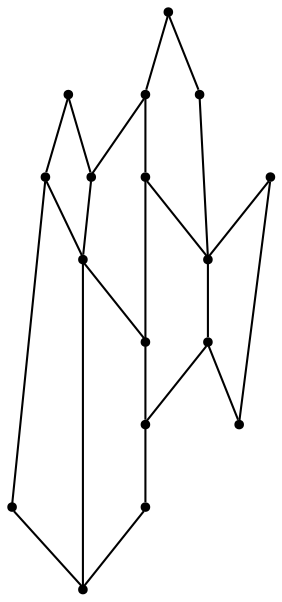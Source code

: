 graph {
  node [shape=point,comment="{\"directed\":false,\"doi\":\"10.1007/978-3-030-04414-5_35\",\"figure\":\"3 (3)\"}"]

  v0 [pos="460.94844177033906,279.62961717304324"]
  v1 [pos="460.94844177033906,363.6421137016071"]
  v2 [pos="460.94844177033906,405.6483619658891"]
  v3 [pos="418.941742273851,321.6358654373252"]
  v4 [pos="418.941742273851,279.62961717304324"]
  v5 [pos="418.941742273851,363.6421137016071"]
  v6 [pos="418.941742273851,405.6483619658891"]
  v7 [pos="376.93504277736287,279.62961717304324"]
  v8 [pos="376.93504277736287,237.6236232593148"]
  v9 [pos="376.9350427773629,405.6483619658891"]
  v10 [pos="376.9350427773629,363.6421137016071"]
  v11 [pos="334.9283432808748,237.6236232593148"]
  v12 [pos="334.9283432808748,321.6358654373252"]
  v13 [pos="334.9283432808748,279.62961717304324"]
  v14 [pos="334.9283432808748,363.6421137016071"]
  v15 [pos="292.9216437843867,279.62961717304324"]
  v16 [pos="292.9216437843867,363.6421137016071"]

  v0 -- v1 [id="-1",pos="460.94844177033906,279.62961717304324 460.94844177033906,363.6421137016071 460.94844177033906,363.6421137016071 460.94844177033906,363.6421137016071"]
  v16 -- v14 [id="-2",pos="292.9216437843867,363.6421137016071 334.9283432808748,363.6421137016071 334.9283432808748,363.6421137016071 334.9283432808748,363.6421137016071"]
  v14 -- v10 [id="-3",pos="334.9283432808748,363.6421137016071 376.9350427773629,363.6421137016071 376.9350427773629,363.6421137016071 376.9350427773629,363.6421137016071"]
  v16 -- v15 [id="-4",pos="292.9216437843867,363.6421137016071 292.9216437843867,279.62961717304324 292.9216437843867,279.62961717304324 292.9216437843867,279.62961717304324"]
  v15 -- v13 [id="-5",pos="292.9216437843867,279.62961717304324 334.9283432808748,279.62961717304324 334.9283432808748,279.62961717304324 334.9283432808748,279.62961717304324"]
  v13 -- v7 [id="-6",pos="334.9283432808748,279.62961717304324 376.93504277736287,279.62961717304324 376.93504277736287,279.62961717304324 376.93504277736287,279.62961717304324"]
  v7 -- v4 [id="-7",pos="376.93504277736287,279.62961717304324 418.941742273851,279.62961717304324 418.941742273851,279.62961717304324 418.941742273851,279.62961717304324"]
  v4 -- v0 [id="-8",pos="418.941742273851,279.62961717304324 460.94844177033906,279.62961717304324 460.94844177033906,279.62961717304324 460.94844177033906,279.62961717304324"]
  v14 -- v12 [id="-9",pos="334.9283432808748,363.6421137016071 334.9283432808748,321.6358654373252 334.9283432808748,321.6358654373252 334.9283432808748,321.6358654373252"]
  v12 -- v13 [id="-10",pos="334.9283432808748,321.6358654373252 334.9283432808748,279.62961717304324 334.9283432808748,279.62961717304324 334.9283432808748,279.62961717304324"]
  v11 -- v13 [id="-11",pos="334.9283432808748,237.6236232593148 334.9283432808748,279.62961717304324 334.9283432808748,279.62961717304324 334.9283432808748,279.62961717304324"]
  v12 -- v3 [id="-12",pos="334.9283432808748,321.6358654373252 418.941742273851,321.6358654373252 418.941742273851,321.6358654373252 418.941742273851,321.6358654373252"]
  v11 -- v8 [id="-13",pos="334.9283432808748,237.6236232593148 376.93504277736287,237.6236232593148 376.93504277736287,237.6236232593148 376.93504277736287,237.6236232593148"]
  v10 -- v5 [id="-15",pos="376.9350427773629,363.6421137016071 418.941742273851,363.6421137016071 418.941742273851,363.6421137016071 418.941742273851,363.6421137016071"]
  v5 -- v1 [id="-16",pos="418.941742273851,363.6421137016071 460.94844177033906,363.6421137016071 460.94844177033906,363.6421137016071 460.94844177033906,363.6421137016071"]
  v9 -- v10 [id="-17",pos="376.9350427773629,405.6483619658891 376.9350427773629,363.6421137016071 376.9350427773629,363.6421137016071 376.9350427773629,363.6421137016071"]
  v9 -- v6 [id="-18",pos="376.9350427773629,405.6483619658891 418.941742273851,405.6483619658891 418.941742273851,405.6483619658891 418.941742273851,405.6483619658891"]
  v6 -- v2 [id="-19",pos="418.941742273851,405.6483619658891 460.94844177033906,405.6483619658891 460.94844177033906,405.6483619658891 460.94844177033906,405.6483619658891"]
  v7 -- v8 [id="-20",pos="376.93504277736287,279.62961717304324 376.93504277736287,237.6236232593148 376.93504277736287,237.6236232593148 376.93504277736287,237.6236232593148"]
  v6 -- v5 [id="-21",pos="418.941742273851,405.6483619658891 418.941742273851,363.6421137016071 418.941742273851,363.6421137016071 418.941742273851,363.6421137016071"]
  v5 -- v3 [id="-22",pos="418.941742273851,363.6421137016071 418.941742273851,321.6358654373252 418.941742273851,321.6358654373252 418.941742273851,321.6358654373252"]
  v3 -- v4 [id="-23",pos="418.941742273851,321.6358654373252 418.941742273851,279.62961717304324 418.941742273851,279.62961717304324 418.941742273851,279.62961717304324"]
  v2 -- v1 [id="-24",pos="460.94844177033906,405.6483619658891 460.94844177033906,363.6421137016071 460.94844177033906,363.6421137016071 460.94844177033906,363.6421137016071"]
}
